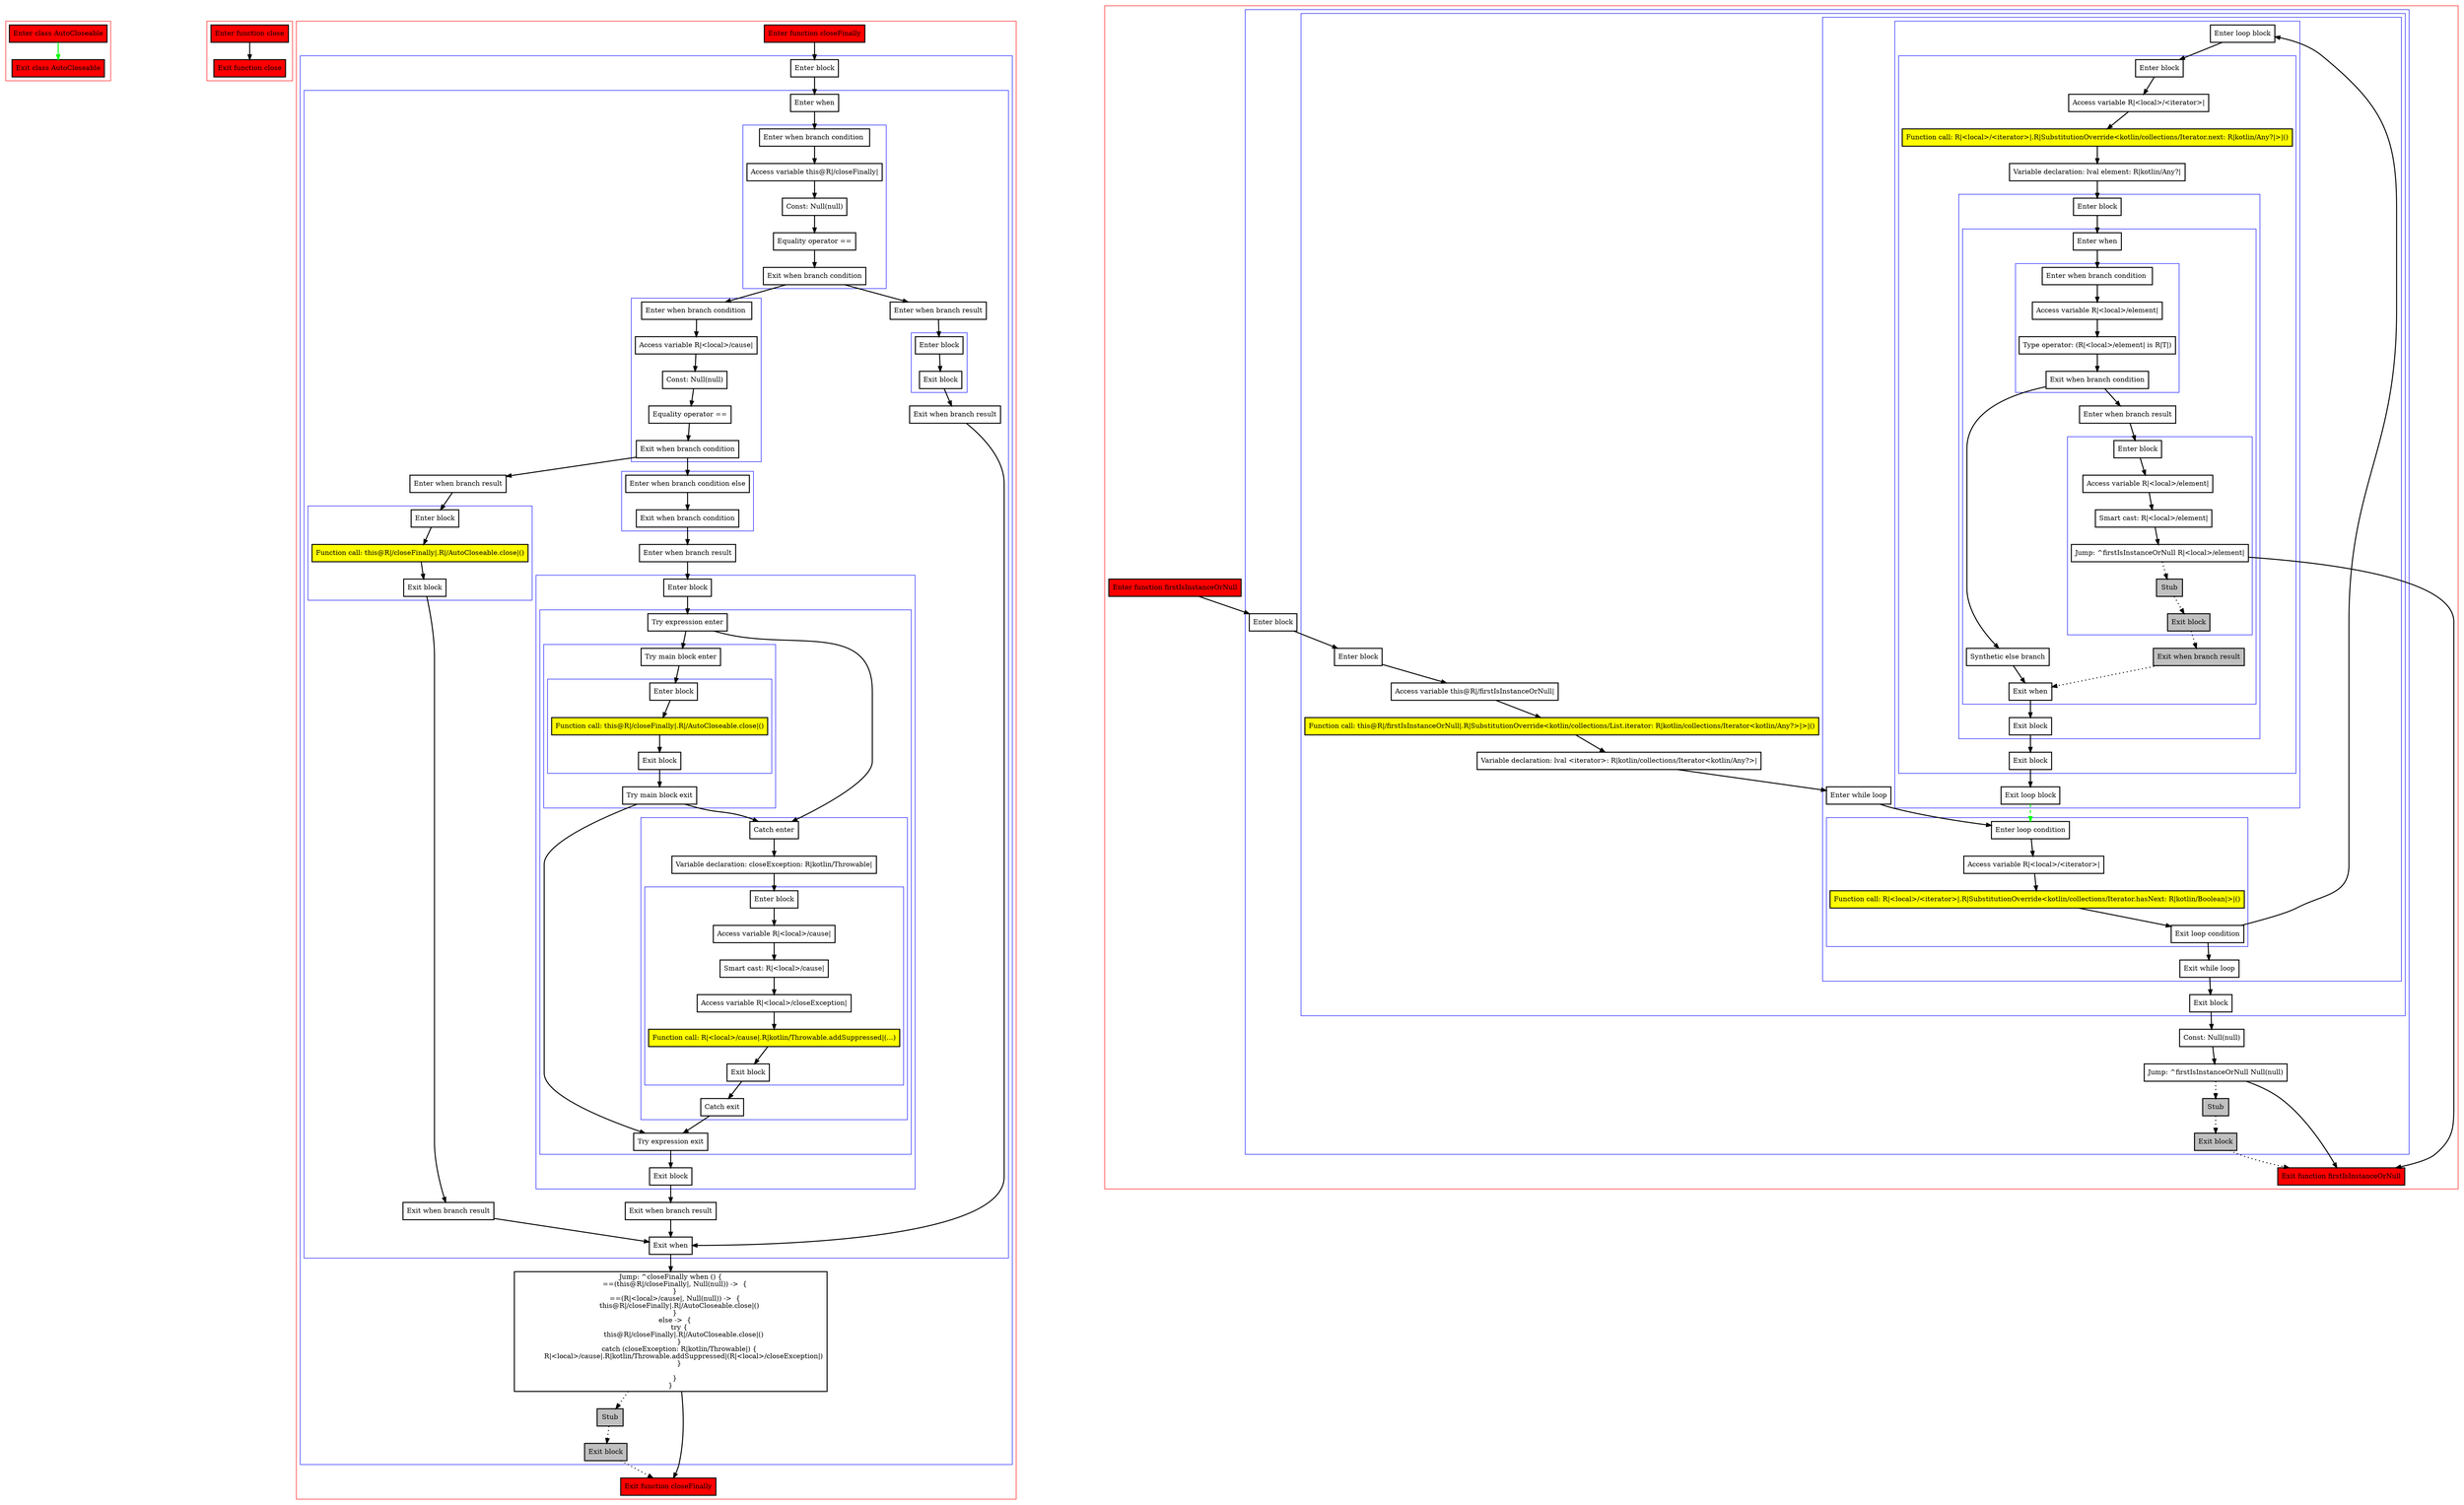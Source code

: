 digraph complex_kt {
    graph [nodesep=3]
    node [shape=box penwidth=2]
    edge [penwidth=2]

    subgraph cluster_0 {
        color=red
        0 [label="Enter class AutoCloseable" style="filled" fillcolor=red];
        1 [label="Exit class AutoCloseable" style="filled" fillcolor=red];
    }
    0 -> {1} [color=green];

    subgraph cluster_1 {
        color=red
        2 [label="Enter function close" style="filled" fillcolor=red];
        3 [label="Exit function close" style="filled" fillcolor=red];
    }
    2 -> {3};

    subgraph cluster_2 {
        color=red
        4 [label="Enter function closeFinally" style="filled" fillcolor=red];
        subgraph cluster_3 {
            color=blue
            5 [label="Enter block"];
            subgraph cluster_4 {
                color=blue
                6 [label="Enter when"];
                subgraph cluster_5 {
                    color=blue
                    7 [label="Enter when branch condition "];
                    8 [label="Access variable this@R|/closeFinally|"];
                    9 [label="Const: Null(null)"];
                    10 [label="Equality operator =="];
                    11 [label="Exit when branch condition"];
                }
                subgraph cluster_6 {
                    color=blue
                    12 [label="Enter when branch condition "];
                    13 [label="Access variable R|<local>/cause|"];
                    14 [label="Const: Null(null)"];
                    15 [label="Equality operator =="];
                    16 [label="Exit when branch condition"];
                }
                subgraph cluster_7 {
                    color=blue
                    17 [label="Enter when branch condition else"];
                    18 [label="Exit when branch condition"];
                }
                19 [label="Enter when branch result"];
                subgraph cluster_8 {
                    color=blue
                    20 [label="Enter block"];
                    subgraph cluster_9 {
                        color=blue
                        21 [label="Try expression enter"];
                        subgraph cluster_10 {
                            color=blue
                            22 [label="Try main block enter"];
                            subgraph cluster_11 {
                                color=blue
                                23 [label="Enter block"];
                                24 [label="Function call: this@R|/closeFinally|.R|/AutoCloseable.close|()" style="filled" fillcolor=yellow];
                                25 [label="Exit block"];
                            }
                            26 [label="Try main block exit"];
                        }
                        subgraph cluster_12 {
                            color=blue
                            27 [label="Catch enter"];
                            28 [label="Variable declaration: closeException: R|kotlin/Throwable|"];
                            subgraph cluster_13 {
                                color=blue
                                29 [label="Enter block"];
                                30 [label="Access variable R|<local>/cause|"];
                                31 [label="Smart cast: R|<local>/cause|"];
                                32 [label="Access variable R|<local>/closeException|"];
                                33 [label="Function call: R|<local>/cause|.R|kotlin/Throwable.addSuppressed|(...)" style="filled" fillcolor=yellow];
                                34 [label="Exit block"];
                            }
                            35 [label="Catch exit"];
                        }
                        36 [label="Try expression exit"];
                    }
                    37 [label="Exit block"];
                }
                38 [label="Exit when branch result"];
                39 [label="Enter when branch result"];
                subgraph cluster_14 {
                    color=blue
                    40 [label="Enter block"];
                    41 [label="Function call: this@R|/closeFinally|.R|/AutoCloseable.close|()" style="filled" fillcolor=yellow];
                    42 [label="Exit block"];
                }
                43 [label="Exit when branch result"];
                44 [label="Enter when branch result"];
                subgraph cluster_15 {
                    color=blue
                    45 [label="Enter block"];
                    46 [label="Exit block"];
                }
                47 [label="Exit when branch result"];
                48 [label="Exit when"];
            }
            49 [label="Jump: ^closeFinally when () {
    ==(this@R|/closeFinally|, Null(null)) ->  {
    }
    ==(R|<local>/cause|, Null(null)) ->  {
        this@R|/closeFinally|.R|/AutoCloseable.close|()
    }
    else ->  {
        try {
            this@R|/closeFinally|.R|/AutoCloseable.close|()
        }
        catch (closeException: R|kotlin/Throwable|) {
            R|<local>/cause|.R|kotlin/Throwable.addSuppressed|(R|<local>/closeException|)
        }

    }
}
"];
            50 [label="Stub" style="filled" fillcolor=gray];
            51 [label="Exit block" style="filled" fillcolor=gray];
        }
        52 [label="Exit function closeFinally" style="filled" fillcolor=red];
    }
    4 -> {5};
    5 -> {6};
    6 -> {7};
    7 -> {8};
    8 -> {9};
    9 -> {10};
    10 -> {11};
    11 -> {12 44};
    12 -> {13};
    13 -> {14};
    14 -> {15};
    15 -> {16};
    16 -> {17 39};
    17 -> {18};
    18 -> {19};
    19 -> {20};
    20 -> {21};
    21 -> {22 27};
    22 -> {23};
    23 -> {24};
    24 -> {25};
    25 -> {26};
    26 -> {27 36};
    27 -> {28};
    28 -> {29};
    29 -> {30};
    30 -> {31};
    31 -> {32};
    32 -> {33};
    33 -> {34};
    34 -> {35};
    35 -> {36};
    36 -> {37};
    37 -> {38};
    38 -> {48};
    39 -> {40};
    40 -> {41};
    41 -> {42};
    42 -> {43};
    43 -> {48};
    44 -> {45};
    45 -> {46};
    46 -> {47};
    47 -> {48};
    48 -> {49};
    49 -> {52};
    49 -> {50} [style=dotted];
    50 -> {51} [style=dotted];
    51 -> {52} [style=dotted];

    subgraph cluster_16 {
        color=red
        53 [label="Enter function firstIsInstanceOrNull" style="filled" fillcolor=red];
        subgraph cluster_17 {
            color=blue
            54 [label="Enter block"];
            subgraph cluster_18 {
                color=blue
                55 [label="Enter block"];
                56 [label="Access variable this@R|/firstIsInstanceOrNull|"];
                57 [label="Function call: this@R|/firstIsInstanceOrNull|.R|SubstitutionOverride<kotlin/collections/List.iterator: R|kotlin/collections/Iterator<kotlin/Any?>|>|()" style="filled" fillcolor=yellow];
                58 [label="Variable declaration: lval <iterator>: R|kotlin/collections/Iterator<kotlin/Any?>|"];
                subgraph cluster_19 {
                    color=blue
                    59 [label="Enter while loop"];
                    subgraph cluster_20 {
                        color=blue
                        60 [label="Enter loop condition"];
                        61 [label="Access variable R|<local>/<iterator>|"];
                        62 [label="Function call: R|<local>/<iterator>|.R|SubstitutionOverride<kotlin/collections/Iterator.hasNext: R|kotlin/Boolean|>|()" style="filled" fillcolor=yellow];
                        63 [label="Exit loop condition"];
                    }
                    subgraph cluster_21 {
                        color=blue
                        64 [label="Enter loop block"];
                        subgraph cluster_22 {
                            color=blue
                            65 [label="Enter block"];
                            66 [label="Access variable R|<local>/<iterator>|"];
                            67 [label="Function call: R|<local>/<iterator>|.R|SubstitutionOverride<kotlin/collections/Iterator.next: R|kotlin/Any?|>|()" style="filled" fillcolor=yellow];
                            68 [label="Variable declaration: lval element: R|kotlin/Any?|"];
                            subgraph cluster_23 {
                                color=blue
                                69 [label="Enter block"];
                                subgraph cluster_24 {
                                    color=blue
                                    70 [label="Enter when"];
                                    subgraph cluster_25 {
                                        color=blue
                                        71 [label="Enter when branch condition "];
                                        72 [label="Access variable R|<local>/element|"];
                                        73 [label="Type operator: (R|<local>/element| is R|T|)"];
                                        74 [label="Exit when branch condition"];
                                    }
                                    75 [label="Synthetic else branch"];
                                    76 [label="Enter when branch result"];
                                    subgraph cluster_26 {
                                        color=blue
                                        77 [label="Enter block"];
                                        78 [label="Access variable R|<local>/element|"];
                                        79 [label="Smart cast: R|<local>/element|"];
                                        80 [label="Jump: ^firstIsInstanceOrNull R|<local>/element|"];
                                        81 [label="Stub" style="filled" fillcolor=gray];
                                        82 [label="Exit block" style="filled" fillcolor=gray];
                                    }
                                    83 [label="Exit when branch result" style="filled" fillcolor=gray];
                                    84 [label="Exit when"];
                                }
                                85 [label="Exit block"];
                            }
                            86 [label="Exit block"];
                        }
                        87 [label="Exit loop block"];
                    }
                    88 [label="Exit while loop"];
                }
                89 [label="Exit block"];
            }
            90 [label="Const: Null(null)"];
            91 [label="Jump: ^firstIsInstanceOrNull Null(null)"];
            92 [label="Stub" style="filled" fillcolor=gray];
            93 [label="Exit block" style="filled" fillcolor=gray];
        }
        94 [label="Exit function firstIsInstanceOrNull" style="filled" fillcolor=red];
    }
    53 -> {54};
    54 -> {55};
    55 -> {56};
    56 -> {57};
    57 -> {58};
    58 -> {59};
    59 -> {60};
    60 -> {61};
    61 -> {62};
    62 -> {63};
    63 -> {64 88};
    64 -> {65};
    65 -> {66};
    66 -> {67};
    67 -> {68};
    68 -> {69};
    69 -> {70};
    70 -> {71};
    71 -> {72};
    72 -> {73};
    73 -> {74};
    74 -> {75 76};
    75 -> {84};
    76 -> {77};
    77 -> {78};
    78 -> {79};
    79 -> {80};
    80 -> {94};
    80 -> {81} [style=dotted];
    81 -> {82} [style=dotted];
    82 -> {83} [style=dotted];
    83 -> {84} [style=dotted];
    84 -> {85};
    85 -> {86};
    86 -> {87};
    87 -> {60} [color=green style=dashed];
    88 -> {89};
    89 -> {90};
    90 -> {91};
    91 -> {94};
    91 -> {92} [style=dotted];
    92 -> {93} [style=dotted];
    93 -> {94} [style=dotted];

}
